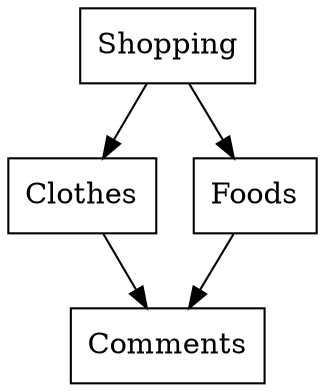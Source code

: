 digraph {
Shopping [ style = "solid", shape = "box" ]
Clothes [ style = "solid", shape = "box" ]
Foods [ style = "solid", shape = "box" ]
Comments [ style = "solid", shape = "box" ]
Shopping -> Foods [ style = "solid" ]
Shopping -> Clothes [ style = "solid" ]
Clothes -> Comments [ style = "solid" ]
Foods -> Comments [ style = "solid" ]
}

